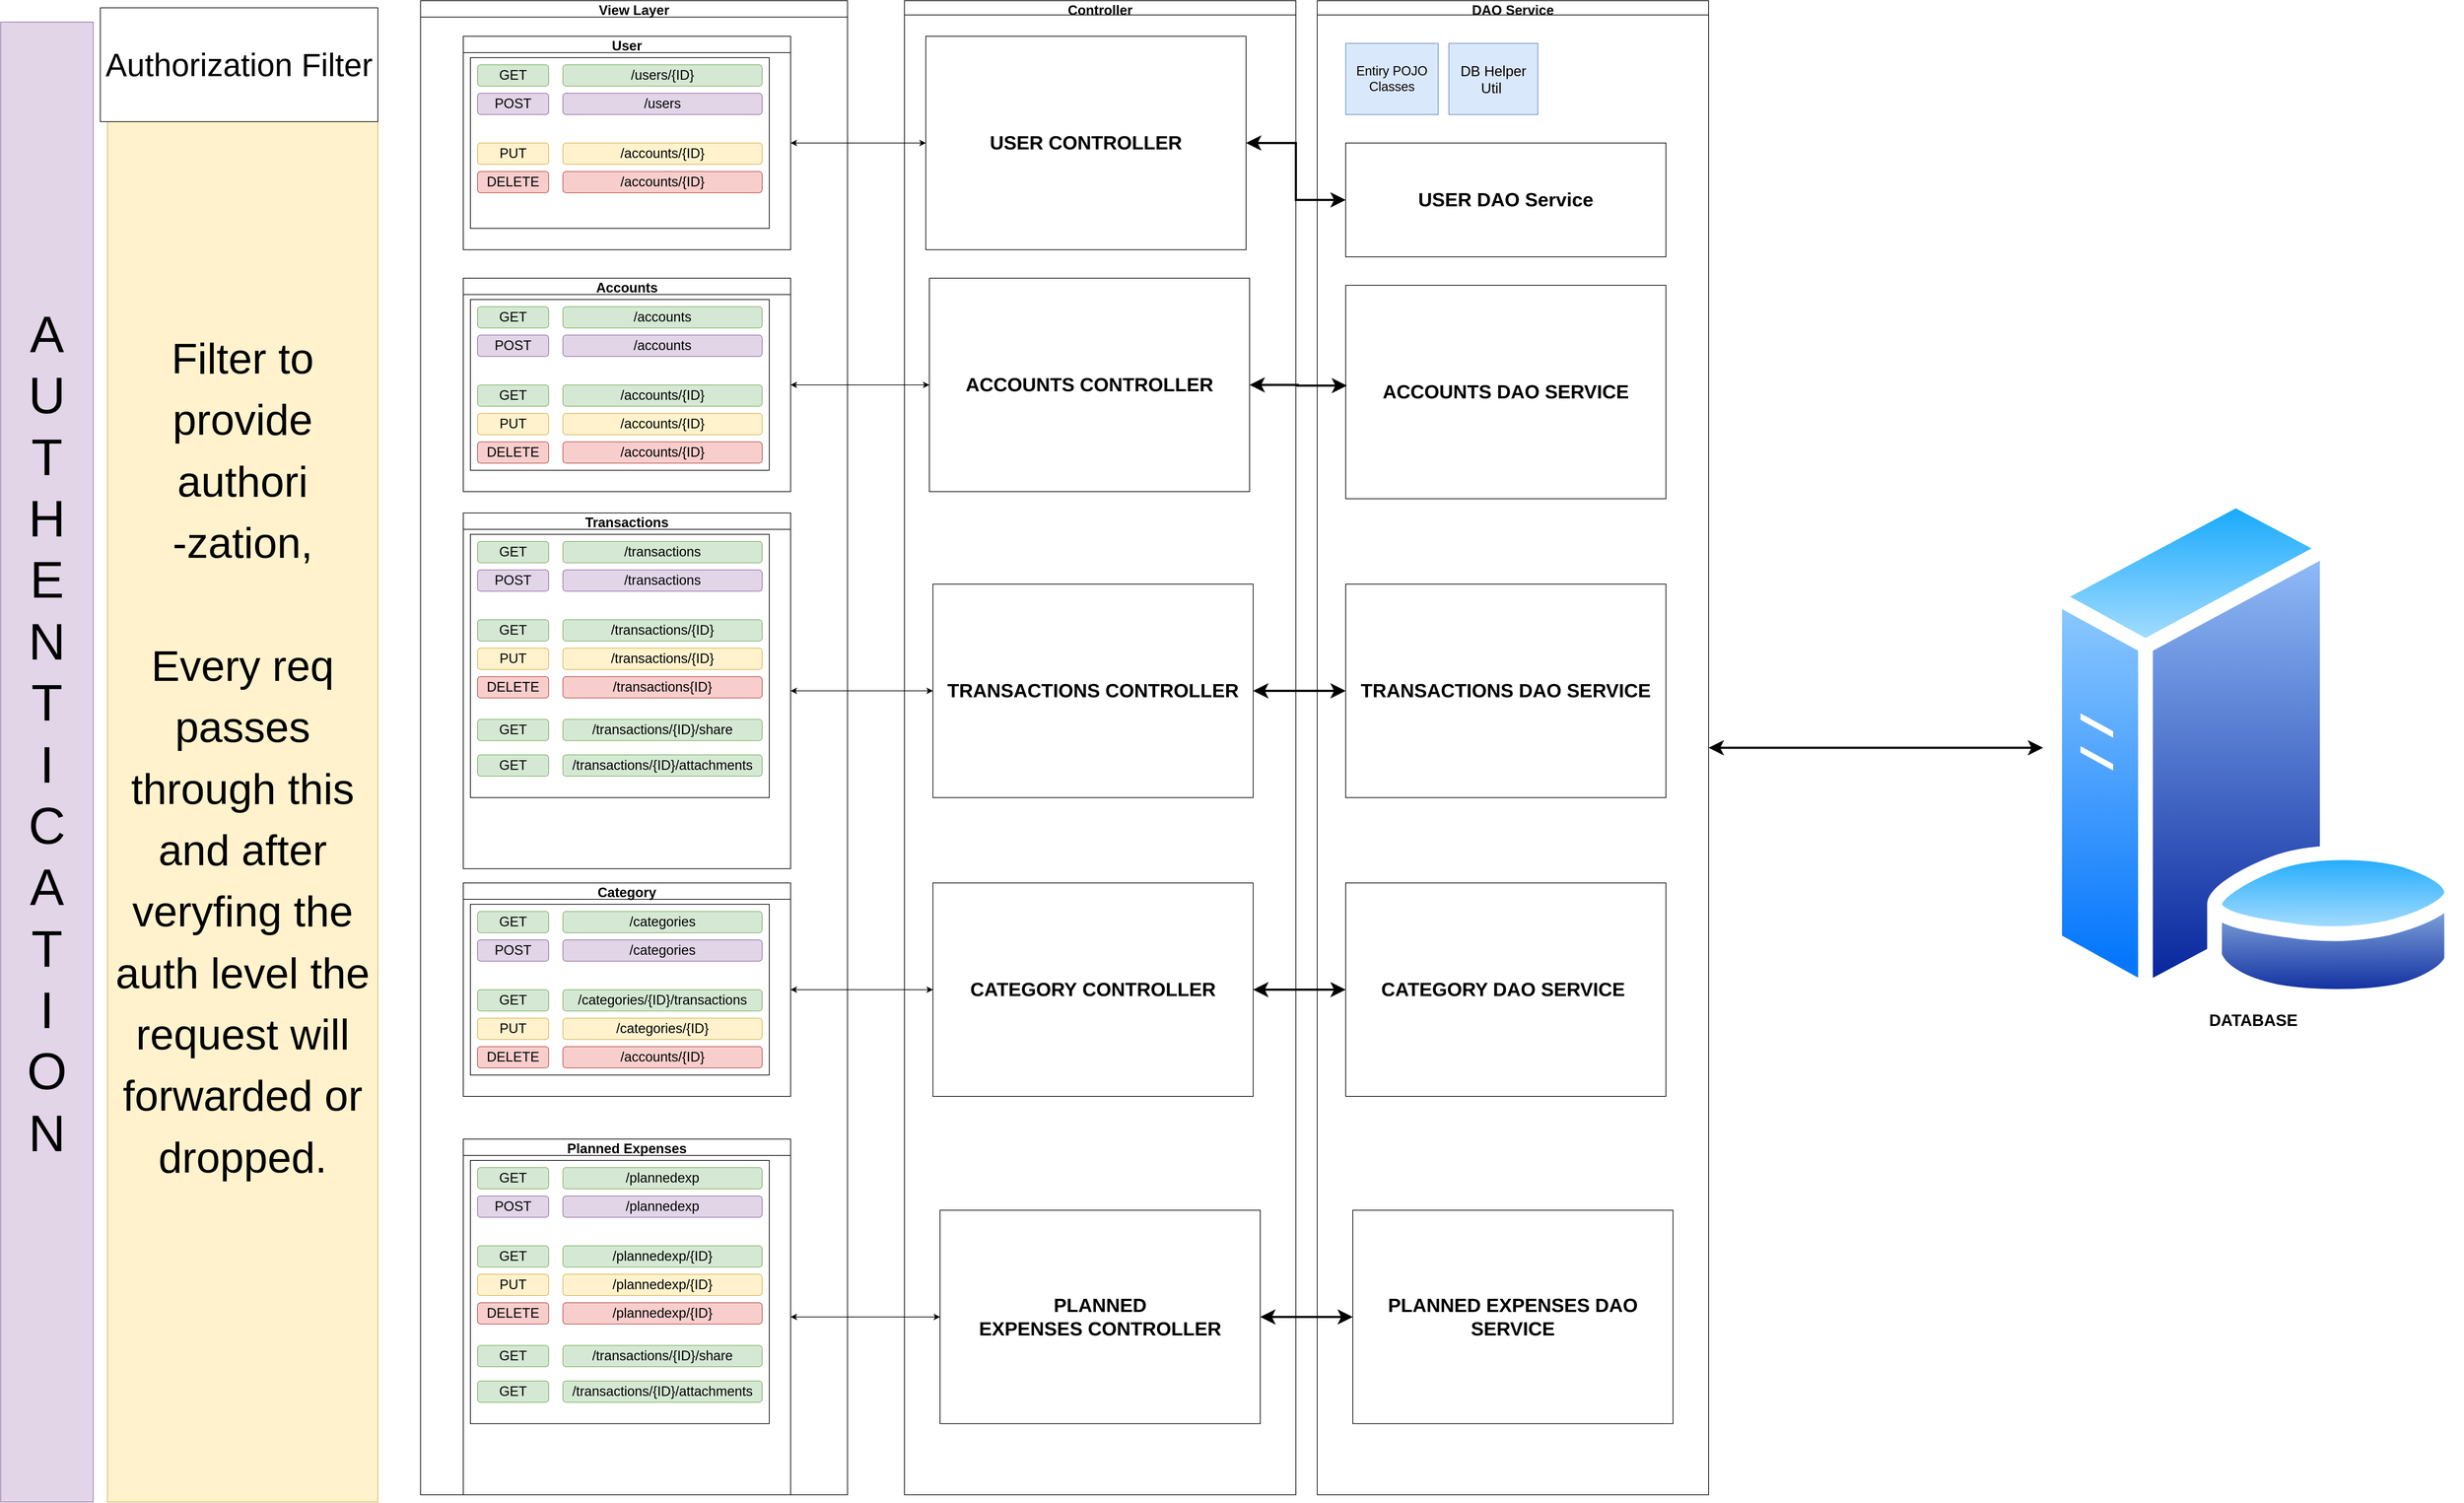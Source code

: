 <mxfile version="20.4.0" type="device" pages="2"><diagram id="lh5IJk9hTWyWbeNtHlB5" name="Page-1"><mxGraphModel dx="4010" dy="2033" grid="1" gridSize="10" guides="1" tooltips="1" connect="1" arrows="1" fold="1" page="1" pageScale="1" pageWidth="850" pageHeight="1100" math="0" shadow="0"><root><mxCell id="0"/><mxCell id="1" parent="0"/><mxCell id="o9FgZUVofepDmUUXW7c_-5" value="View Layer" style="swimlane;fontSize=19;" vertex="1" parent="1"><mxGeometry x="60" y="440" width="600" height="2100" as="geometry"/></mxCell><mxCell id="o9FgZUVofepDmUUXW7c_-28" value="Accounts" style="swimlane;rounded=0;fontSize=19;" vertex="1" parent="o9FgZUVofepDmUUXW7c_-5"><mxGeometry x="60" y="390" width="460" height="300" as="geometry"/></mxCell><mxCell id="o9FgZUVofepDmUUXW7c_-6" value="" style="rounded=0;whiteSpace=wrap;html=1;fontSize=19;" vertex="1" parent="o9FgZUVofepDmUUXW7c_-28"><mxGeometry x="10" y="30" width="420" height="240" as="geometry"/></mxCell><mxCell id="o9FgZUVofepDmUUXW7c_-7" value="GET" style="rounded=1;whiteSpace=wrap;html=1;fontSize=19;fillColor=#d5e8d4;strokeColor=#82b366;" vertex="1" parent="o9FgZUVofepDmUUXW7c_-28"><mxGeometry x="20" y="40" width="100" height="30" as="geometry"/></mxCell><mxCell id="o9FgZUVofepDmUUXW7c_-8" value="/accounts" style="rounded=1;whiteSpace=wrap;html=1;fontSize=19;fillColor=#d5e8d4;strokeColor=#82b366;" vertex="1" parent="o9FgZUVofepDmUUXW7c_-28"><mxGeometry x="140" y="40" width="280" height="30" as="geometry"/></mxCell><mxCell id="o9FgZUVofepDmUUXW7c_-9" value="POST" style="rounded=1;whiteSpace=wrap;html=1;fontSize=19;fillColor=#e1d5e7;strokeColor=#9673a6;" vertex="1" parent="o9FgZUVofepDmUUXW7c_-28"><mxGeometry x="20" y="80" width="100" height="30" as="geometry"/></mxCell><mxCell id="o9FgZUVofepDmUUXW7c_-10" value="/accounts" style="rounded=1;whiteSpace=wrap;html=1;fontSize=19;fillColor=#e1d5e7;strokeColor=#9673a6;" vertex="1" parent="o9FgZUVofepDmUUXW7c_-28"><mxGeometry x="140" y="80" width="280" height="30" as="geometry"/></mxCell><mxCell id="o9FgZUVofepDmUUXW7c_-11" value="GET" style="rounded=1;whiteSpace=wrap;html=1;fontSize=19;fillColor=#d5e8d4;strokeColor=#82b366;" vertex="1" parent="o9FgZUVofepDmUUXW7c_-28"><mxGeometry x="20" y="150" width="100" height="30" as="geometry"/></mxCell><mxCell id="o9FgZUVofepDmUUXW7c_-12" value="/accounts/{ID}" style="rounded=1;whiteSpace=wrap;html=1;fontSize=19;fillColor=#d5e8d4;strokeColor=#82b366;" vertex="1" parent="o9FgZUVofepDmUUXW7c_-28"><mxGeometry x="140" y="150" width="280" height="30" as="geometry"/></mxCell><mxCell id="o9FgZUVofepDmUUXW7c_-13" value="PUT" style="rounded=1;whiteSpace=wrap;html=1;fontSize=19;fillColor=#fff2cc;strokeColor=#d6b656;" vertex="1" parent="o9FgZUVofepDmUUXW7c_-28"><mxGeometry x="20" y="190" width="100" height="30" as="geometry"/></mxCell><mxCell id="o9FgZUVofepDmUUXW7c_-14" value="/accounts/{ID}" style="rounded=1;whiteSpace=wrap;html=1;fontSize=19;fillColor=#fff2cc;strokeColor=#d6b656;" vertex="1" parent="o9FgZUVofepDmUUXW7c_-28"><mxGeometry x="140" y="190" width="280" height="30" as="geometry"/></mxCell><mxCell id="o9FgZUVofepDmUUXW7c_-15" value="DELETE" style="rounded=1;whiteSpace=wrap;html=1;fontSize=19;fillColor=#f8cecc;strokeColor=#b85450;" vertex="1" parent="o9FgZUVofepDmUUXW7c_-28"><mxGeometry x="20" y="230" width="100" height="30" as="geometry"/></mxCell><mxCell id="o9FgZUVofepDmUUXW7c_-16" value="/accounts/{ID}" style="rounded=1;whiteSpace=wrap;html=1;fontSize=19;fillColor=#f8cecc;strokeColor=#b85450;" vertex="1" parent="o9FgZUVofepDmUUXW7c_-28"><mxGeometry x="140" y="230" width="280" height="30" as="geometry"/></mxCell><mxCell id="o9FgZUVofepDmUUXW7c_-31" value="Transactions" style="swimlane;rounded=0;fontSize=19;" vertex="1" parent="o9FgZUVofepDmUUXW7c_-5"><mxGeometry x="60" y="720" width="460" height="500" as="geometry"/></mxCell><mxCell id="o9FgZUVofepDmUUXW7c_-32" value="" style="rounded=0;whiteSpace=wrap;html=1;fontSize=19;" vertex="1" parent="o9FgZUVofepDmUUXW7c_-31"><mxGeometry x="10" y="30" width="420" height="370" as="geometry"/></mxCell><mxCell id="o9FgZUVofepDmUUXW7c_-33" value="GET" style="rounded=1;whiteSpace=wrap;html=1;fontSize=19;fillColor=#d5e8d4;strokeColor=#82b366;" vertex="1" parent="o9FgZUVofepDmUUXW7c_-31"><mxGeometry x="20" y="40" width="100" height="30" as="geometry"/></mxCell><mxCell id="o9FgZUVofepDmUUXW7c_-34" value="/transactions" style="rounded=1;whiteSpace=wrap;html=1;fontSize=19;fillColor=#d5e8d4;strokeColor=#82b366;" vertex="1" parent="o9FgZUVofepDmUUXW7c_-31"><mxGeometry x="140" y="40" width="280" height="30" as="geometry"/></mxCell><mxCell id="o9FgZUVofepDmUUXW7c_-35" value="POST" style="rounded=1;whiteSpace=wrap;html=1;fontSize=19;fillColor=#e1d5e7;strokeColor=#9673a6;" vertex="1" parent="o9FgZUVofepDmUUXW7c_-31"><mxGeometry x="20" y="80" width="100" height="30" as="geometry"/></mxCell><mxCell id="o9FgZUVofepDmUUXW7c_-36" value="/transactions" style="rounded=1;whiteSpace=wrap;html=1;fontSize=19;fillColor=#e1d5e7;strokeColor=#9673a6;" vertex="1" parent="o9FgZUVofepDmUUXW7c_-31"><mxGeometry x="140" y="80" width="280" height="30" as="geometry"/></mxCell><mxCell id="o9FgZUVofepDmUUXW7c_-37" value="GET" style="rounded=1;whiteSpace=wrap;html=1;fontSize=19;fillColor=#d5e8d4;strokeColor=#82b366;" vertex="1" parent="o9FgZUVofepDmUUXW7c_-31"><mxGeometry x="20" y="150" width="100" height="30" as="geometry"/></mxCell><mxCell id="o9FgZUVofepDmUUXW7c_-38" value="/transactions/{ID}" style="rounded=1;whiteSpace=wrap;html=1;fontSize=19;fillColor=#d5e8d4;strokeColor=#82b366;" vertex="1" parent="o9FgZUVofepDmUUXW7c_-31"><mxGeometry x="140" y="150" width="280" height="30" as="geometry"/></mxCell><mxCell id="o9FgZUVofepDmUUXW7c_-39" value="PUT" style="rounded=1;whiteSpace=wrap;html=1;fontSize=19;fillColor=#fff2cc;strokeColor=#d6b656;" vertex="1" parent="o9FgZUVofepDmUUXW7c_-31"><mxGeometry x="20" y="190" width="100" height="30" as="geometry"/></mxCell><mxCell id="o9FgZUVofepDmUUXW7c_-40" value="/transactions/{ID}" style="rounded=1;whiteSpace=wrap;html=1;fontSize=19;fillColor=#fff2cc;strokeColor=#d6b656;" vertex="1" parent="o9FgZUVofepDmUUXW7c_-31"><mxGeometry x="140" y="190" width="280" height="30" as="geometry"/></mxCell><mxCell id="o9FgZUVofepDmUUXW7c_-41" value="DELETE" style="rounded=1;whiteSpace=wrap;html=1;fontSize=19;fillColor=#f8cecc;strokeColor=#b85450;" vertex="1" parent="o9FgZUVofepDmUUXW7c_-31"><mxGeometry x="20" y="230" width="100" height="30" as="geometry"/></mxCell><mxCell id="o9FgZUVofepDmUUXW7c_-42" value="/transactions{ID}" style="rounded=1;whiteSpace=wrap;html=1;fontSize=19;fillColor=#f8cecc;strokeColor=#b85450;" vertex="1" parent="o9FgZUVofepDmUUXW7c_-31"><mxGeometry x="140" y="230" width="280" height="30" as="geometry"/></mxCell><mxCell id="o9FgZUVofepDmUUXW7c_-55" value="GET" style="rounded=1;whiteSpace=wrap;html=1;fontSize=19;fillColor=#d5e8d4;strokeColor=#82b366;" vertex="1" parent="o9FgZUVofepDmUUXW7c_-31"><mxGeometry x="20" y="290" width="100" height="30" as="geometry"/></mxCell><mxCell id="o9FgZUVofepDmUUXW7c_-56" value="/transactions/{ID}/share" style="rounded=1;whiteSpace=wrap;html=1;fontSize=19;fillColor=#d5e8d4;strokeColor=#82b366;" vertex="1" parent="o9FgZUVofepDmUUXW7c_-31"><mxGeometry x="140" y="290" width="280" height="30" as="geometry"/></mxCell><mxCell id="o9FgZUVofepDmUUXW7c_-58" value="GET" style="rounded=1;whiteSpace=wrap;html=1;fontSize=19;fillColor=#d5e8d4;strokeColor=#82b366;" vertex="1" parent="o9FgZUVofepDmUUXW7c_-31"><mxGeometry x="20" y="340" width="100" height="30" as="geometry"/></mxCell><mxCell id="o9FgZUVofepDmUUXW7c_-59" value="/transactions/{ID}/attachments" style="rounded=1;whiteSpace=wrap;html=1;fontSize=19;fillColor=#d5e8d4;strokeColor=#82b366;" vertex="1" parent="o9FgZUVofepDmUUXW7c_-31"><mxGeometry x="140" y="340" width="280" height="30" as="geometry"/></mxCell><mxCell id="o9FgZUVofepDmUUXW7c_-43" value="User" style="swimlane;rounded=0;fontSize=19;startSize=23;" vertex="1" parent="o9FgZUVofepDmUUXW7c_-5"><mxGeometry x="60" y="50" width="460" height="300" as="geometry"/></mxCell><mxCell id="o9FgZUVofepDmUUXW7c_-44" value="" style="rounded=0;whiteSpace=wrap;html=1;fontSize=19;" vertex="1" parent="o9FgZUVofepDmUUXW7c_-43"><mxGeometry x="10" y="30" width="420" height="240" as="geometry"/></mxCell><mxCell id="o9FgZUVofepDmUUXW7c_-45" value="GET" style="rounded=1;whiteSpace=wrap;html=1;fontSize=19;fillColor=#d5e8d4;strokeColor=#82b366;" vertex="1" parent="o9FgZUVofepDmUUXW7c_-43"><mxGeometry x="20" y="40" width="100" height="30" as="geometry"/></mxCell><mxCell id="o9FgZUVofepDmUUXW7c_-46" value="/users/{ID}" style="rounded=1;whiteSpace=wrap;html=1;fontSize=19;fillColor=#d5e8d4;strokeColor=#82b366;" vertex="1" parent="o9FgZUVofepDmUUXW7c_-43"><mxGeometry x="140" y="40" width="280" height="30" as="geometry"/></mxCell><mxCell id="o9FgZUVofepDmUUXW7c_-47" value="POST" style="rounded=1;whiteSpace=wrap;html=1;fontSize=19;fillColor=#e1d5e7;strokeColor=#9673a6;" vertex="1" parent="o9FgZUVofepDmUUXW7c_-43"><mxGeometry x="20" y="80" width="100" height="30" as="geometry"/></mxCell><mxCell id="o9FgZUVofepDmUUXW7c_-48" value="/users" style="rounded=1;whiteSpace=wrap;html=1;fontSize=19;fillColor=#e1d5e7;strokeColor=#9673a6;" vertex="1" parent="o9FgZUVofepDmUUXW7c_-43"><mxGeometry x="140" y="80" width="280" height="30" as="geometry"/></mxCell><mxCell id="o9FgZUVofepDmUUXW7c_-51" value="PUT" style="rounded=1;whiteSpace=wrap;html=1;fontSize=19;fillColor=#fff2cc;strokeColor=#d6b656;" vertex="1" parent="o9FgZUVofepDmUUXW7c_-43"><mxGeometry x="20" y="150" width="100" height="30" as="geometry"/></mxCell><mxCell id="o9FgZUVofepDmUUXW7c_-52" value="/accounts/{ID}" style="rounded=1;whiteSpace=wrap;html=1;fontSize=19;fillColor=#fff2cc;strokeColor=#d6b656;" vertex="1" parent="o9FgZUVofepDmUUXW7c_-43"><mxGeometry x="140" y="150" width="280" height="30" as="geometry"/></mxCell><mxCell id="o9FgZUVofepDmUUXW7c_-53" value="DELETE" style="rounded=1;whiteSpace=wrap;html=1;fontSize=19;fillColor=#f8cecc;strokeColor=#b85450;" vertex="1" parent="o9FgZUVofepDmUUXW7c_-43"><mxGeometry x="20" y="190" width="100" height="30" as="geometry"/></mxCell><mxCell id="o9FgZUVofepDmUUXW7c_-54" value="/accounts/{ID}" style="rounded=1;whiteSpace=wrap;html=1;fontSize=19;fillColor=#f8cecc;strokeColor=#b85450;" vertex="1" parent="o9FgZUVofepDmUUXW7c_-43"><mxGeometry x="140" y="190" width="280" height="30" as="geometry"/></mxCell><mxCell id="o9FgZUVofepDmUUXW7c_-60" value="Category" style="swimlane;rounded=0;fontSize=19;startSize=23;" vertex="1" parent="o9FgZUVofepDmUUXW7c_-5"><mxGeometry x="60" y="1240" width="460" height="300" as="geometry"/></mxCell><mxCell id="o9FgZUVofepDmUUXW7c_-61" value="" style="rounded=0;whiteSpace=wrap;html=1;fontSize=19;" vertex="1" parent="o9FgZUVofepDmUUXW7c_-60"><mxGeometry x="10" y="30" width="420" height="240" as="geometry"/></mxCell><mxCell id="o9FgZUVofepDmUUXW7c_-62" value="GET" style="rounded=1;whiteSpace=wrap;html=1;fontSize=19;fillColor=#d5e8d4;strokeColor=#82b366;" vertex="1" parent="o9FgZUVofepDmUUXW7c_-60"><mxGeometry x="20" y="40" width="100" height="30" as="geometry"/></mxCell><mxCell id="o9FgZUVofepDmUUXW7c_-63" value="/categories" style="rounded=1;whiteSpace=wrap;html=1;fontSize=19;fillColor=#d5e8d4;strokeColor=#82b366;" vertex="1" parent="o9FgZUVofepDmUUXW7c_-60"><mxGeometry x="140" y="40" width="280" height="30" as="geometry"/></mxCell><mxCell id="o9FgZUVofepDmUUXW7c_-64" value="POST" style="rounded=1;whiteSpace=wrap;html=1;fontSize=19;fillColor=#e1d5e7;strokeColor=#9673a6;" vertex="1" parent="o9FgZUVofepDmUUXW7c_-60"><mxGeometry x="20" y="80" width="100" height="30" as="geometry"/></mxCell><mxCell id="o9FgZUVofepDmUUXW7c_-65" value="/categories" style="rounded=1;whiteSpace=wrap;html=1;fontSize=19;fillColor=#e1d5e7;strokeColor=#9673a6;" vertex="1" parent="o9FgZUVofepDmUUXW7c_-60"><mxGeometry x="140" y="80" width="280" height="30" as="geometry"/></mxCell><mxCell id="o9FgZUVofepDmUUXW7c_-66" value="GET" style="rounded=1;whiteSpace=wrap;html=1;fontSize=19;fillColor=#d5e8d4;strokeColor=#82b366;" vertex="1" parent="o9FgZUVofepDmUUXW7c_-60"><mxGeometry x="20" y="150" width="100" height="30" as="geometry"/></mxCell><mxCell id="o9FgZUVofepDmUUXW7c_-67" value="/categories/{ID}/transactions" style="rounded=1;whiteSpace=wrap;html=1;fontSize=19;fillColor=#d5e8d4;strokeColor=#82b366;" vertex="1" parent="o9FgZUVofepDmUUXW7c_-60"><mxGeometry x="140" y="150" width="280" height="30" as="geometry"/></mxCell><mxCell id="o9FgZUVofepDmUUXW7c_-68" value="PUT" style="rounded=1;whiteSpace=wrap;html=1;fontSize=19;fillColor=#fff2cc;strokeColor=#d6b656;" vertex="1" parent="o9FgZUVofepDmUUXW7c_-60"><mxGeometry x="20" y="190" width="100" height="30" as="geometry"/></mxCell><mxCell id="o9FgZUVofepDmUUXW7c_-69" value="/categories/{ID}" style="rounded=1;whiteSpace=wrap;html=1;fontSize=19;fillColor=#fff2cc;strokeColor=#d6b656;" vertex="1" parent="o9FgZUVofepDmUUXW7c_-60"><mxGeometry x="140" y="190" width="280" height="30" as="geometry"/></mxCell><mxCell id="o9FgZUVofepDmUUXW7c_-70" value="DELETE" style="rounded=1;whiteSpace=wrap;html=1;fontSize=19;fillColor=#f8cecc;strokeColor=#b85450;" vertex="1" parent="o9FgZUVofepDmUUXW7c_-60"><mxGeometry x="20" y="230" width="100" height="30" as="geometry"/></mxCell><mxCell id="o9FgZUVofepDmUUXW7c_-71" value="/accounts/{ID}" style="rounded=1;whiteSpace=wrap;html=1;fontSize=19;fillColor=#f8cecc;strokeColor=#b85450;" vertex="1" parent="o9FgZUVofepDmUUXW7c_-60"><mxGeometry x="140" y="230" width="280" height="30" as="geometry"/></mxCell><mxCell id="o9FgZUVofepDmUUXW7c_-72" value="Planned Expenses" style="swimlane;rounded=0;fontSize=19;" vertex="1" parent="o9FgZUVofepDmUUXW7c_-5"><mxGeometry x="60" y="1600" width="460" height="500" as="geometry"/></mxCell><mxCell id="o9FgZUVofepDmUUXW7c_-73" value="" style="rounded=0;whiteSpace=wrap;html=1;fontSize=19;" vertex="1" parent="o9FgZUVofepDmUUXW7c_-72"><mxGeometry x="10" y="30" width="420" height="370" as="geometry"/></mxCell><mxCell id="o9FgZUVofepDmUUXW7c_-74" value="GET" style="rounded=1;whiteSpace=wrap;html=1;fontSize=19;fillColor=#d5e8d4;strokeColor=#82b366;" vertex="1" parent="o9FgZUVofepDmUUXW7c_-72"><mxGeometry x="20" y="40" width="100" height="30" as="geometry"/></mxCell><mxCell id="o9FgZUVofepDmUUXW7c_-75" value="/plannedexp" style="rounded=1;whiteSpace=wrap;html=1;fontSize=19;fillColor=#d5e8d4;strokeColor=#82b366;" vertex="1" parent="o9FgZUVofepDmUUXW7c_-72"><mxGeometry x="140" y="40" width="280" height="30" as="geometry"/></mxCell><mxCell id="o9FgZUVofepDmUUXW7c_-76" value="POST" style="rounded=1;whiteSpace=wrap;html=1;fontSize=19;fillColor=#e1d5e7;strokeColor=#9673a6;" vertex="1" parent="o9FgZUVofepDmUUXW7c_-72"><mxGeometry x="20" y="80" width="100" height="30" as="geometry"/></mxCell><mxCell id="o9FgZUVofepDmUUXW7c_-77" value="/plannedexp" style="rounded=1;whiteSpace=wrap;html=1;fontSize=19;fillColor=#e1d5e7;strokeColor=#9673a6;" vertex="1" parent="o9FgZUVofepDmUUXW7c_-72"><mxGeometry x="140" y="80" width="280" height="30" as="geometry"/></mxCell><mxCell id="o9FgZUVofepDmUUXW7c_-78" value="GET" style="rounded=1;whiteSpace=wrap;html=1;fontSize=19;fillColor=#d5e8d4;strokeColor=#82b366;" vertex="1" parent="o9FgZUVofepDmUUXW7c_-72"><mxGeometry x="20" y="150" width="100" height="30" as="geometry"/></mxCell><mxCell id="o9FgZUVofepDmUUXW7c_-79" value="/plannedexp/{ID}" style="rounded=1;whiteSpace=wrap;html=1;fontSize=19;fillColor=#d5e8d4;strokeColor=#82b366;" vertex="1" parent="o9FgZUVofepDmUUXW7c_-72"><mxGeometry x="140" y="150" width="280" height="30" as="geometry"/></mxCell><mxCell id="o9FgZUVofepDmUUXW7c_-80" value="PUT" style="rounded=1;whiteSpace=wrap;html=1;fontSize=19;fillColor=#fff2cc;strokeColor=#d6b656;" vertex="1" parent="o9FgZUVofepDmUUXW7c_-72"><mxGeometry x="20" y="190" width="100" height="30" as="geometry"/></mxCell><mxCell id="o9FgZUVofepDmUUXW7c_-81" value="/plannedexp/{ID}" style="rounded=1;whiteSpace=wrap;html=1;fontSize=19;fillColor=#fff2cc;strokeColor=#d6b656;" vertex="1" parent="o9FgZUVofepDmUUXW7c_-72"><mxGeometry x="140" y="190" width="280" height="30" as="geometry"/></mxCell><mxCell id="o9FgZUVofepDmUUXW7c_-82" value="DELETE" style="rounded=1;whiteSpace=wrap;html=1;fontSize=19;fillColor=#f8cecc;strokeColor=#b85450;" vertex="1" parent="o9FgZUVofepDmUUXW7c_-72"><mxGeometry x="20" y="230" width="100" height="30" as="geometry"/></mxCell><mxCell id="o9FgZUVofepDmUUXW7c_-83" value="/plannedexp/{ID}" style="rounded=1;whiteSpace=wrap;html=1;fontSize=19;fillColor=#f8cecc;strokeColor=#b85450;" vertex="1" parent="o9FgZUVofepDmUUXW7c_-72"><mxGeometry x="140" y="230" width="280" height="30" as="geometry"/></mxCell><mxCell id="o9FgZUVofepDmUUXW7c_-84" value="GET" style="rounded=1;whiteSpace=wrap;html=1;fontSize=19;fillColor=#d5e8d4;strokeColor=#82b366;" vertex="1" parent="o9FgZUVofepDmUUXW7c_-72"><mxGeometry x="20" y="290" width="100" height="30" as="geometry"/></mxCell><mxCell id="o9FgZUVofepDmUUXW7c_-85" value="/transactions/{ID}/share" style="rounded=1;whiteSpace=wrap;html=1;fontSize=19;fillColor=#d5e8d4;strokeColor=#82b366;" vertex="1" parent="o9FgZUVofepDmUUXW7c_-72"><mxGeometry x="140" y="290" width="280" height="30" as="geometry"/></mxCell><mxCell id="o9FgZUVofepDmUUXW7c_-86" value="GET" style="rounded=1;whiteSpace=wrap;html=1;fontSize=19;fillColor=#d5e8d4;strokeColor=#82b366;" vertex="1" parent="o9FgZUVofepDmUUXW7c_-72"><mxGeometry x="20" y="340" width="100" height="30" as="geometry"/></mxCell><mxCell id="o9FgZUVofepDmUUXW7c_-87" value="/transactions/{ID}/attachments" style="rounded=1;whiteSpace=wrap;html=1;fontSize=19;fillColor=#d5e8d4;strokeColor=#82b366;" vertex="1" parent="o9FgZUVofepDmUUXW7c_-72"><mxGeometry x="140" y="340" width="280" height="30" as="geometry"/></mxCell><mxCell id="o9FgZUVofepDmUUXW7c_-155" value="Controller" style="swimlane;rounded=0;fontSize=19;" vertex="1" parent="1"><mxGeometry x="740" y="440" width="550" height="2100" as="geometry"/></mxCell><mxCell id="o9FgZUVofepDmUUXW7c_-189" value="" style="rounded=0;whiteSpace=wrap;html=1;fontSize=23;" vertex="1" parent="o9FgZUVofepDmUUXW7c_-155"><mxGeometry y="20" width="550" height="2080" as="geometry"/></mxCell><mxCell id="o9FgZUVofepDmUUXW7c_-156" value="&lt;b&gt;&lt;font style=&quot;font-size: 27px;&quot;&gt;USER CONTROLLER&lt;/font&gt;&lt;/b&gt;" style="rounded=0;whiteSpace=wrap;html=1;fontSize=19;" vertex="1" parent="o9FgZUVofepDmUUXW7c_-155"><mxGeometry x="30" y="50" width="450" height="300" as="geometry"/></mxCell><mxCell id="o9FgZUVofepDmUUXW7c_-158" value="&lt;font style=&quot;font-size: 27px;&quot;&gt;&lt;span style=&quot;font-weight: 700;&quot;&gt;ACCOUNTS&lt;/span&gt;&lt;b&gt;&lt;font style=&quot;font-size: 27px;&quot;&gt;&amp;nbsp;CONTROLLER&lt;/font&gt;&lt;/b&gt;&lt;/font&gt;" style="rounded=0;whiteSpace=wrap;html=1;fontSize=19;" vertex="1" parent="o9FgZUVofepDmUUXW7c_-155"><mxGeometry x="35" y="390" width="450" height="300" as="geometry"/></mxCell><mxCell id="o9FgZUVofepDmUUXW7c_-159" value="&lt;font style=&quot;font-size: 27px;&quot;&gt;&lt;span style=&quot;font-weight: 700;&quot;&gt;TRANSACTIONS&lt;/span&gt;&lt;b&gt;&lt;font style=&quot;font-size: 27px;&quot;&gt;&amp;nbsp;CONTROLLER&lt;/font&gt;&lt;/b&gt;&lt;/font&gt;" style="rounded=0;whiteSpace=wrap;html=1;fontSize=19;" vertex="1" parent="o9FgZUVofepDmUUXW7c_-155"><mxGeometry x="40" y="820" width="450" height="300" as="geometry"/></mxCell><mxCell id="o9FgZUVofepDmUUXW7c_-160" value="&lt;font style=&quot;font-size: 27px;&quot;&gt;&lt;b&gt;CATEGORY&lt;/b&gt;&lt;b&gt;&lt;font style=&quot;font-size: 27px;&quot;&gt;&amp;nbsp;CONTROLLER&lt;/font&gt;&lt;/b&gt;&lt;/font&gt;" style="rounded=0;whiteSpace=wrap;html=1;fontSize=19;" vertex="1" parent="o9FgZUVofepDmUUXW7c_-155"><mxGeometry x="40" y="1240" width="450" height="300" as="geometry"/></mxCell><mxCell id="o9FgZUVofepDmUUXW7c_-161" value="&lt;font style=&quot;font-size: 27px;&quot;&gt;&lt;b&gt;PLANNED EXPENSES&amp;nbsp;&lt;/b&gt;&lt;b&gt;&lt;font style=&quot;font-size: 27px;&quot;&gt;CONTROLLER&lt;/font&gt;&lt;/b&gt;&lt;/font&gt;" style="rounded=0;whiteSpace=wrap;html=1;fontSize=19;" vertex="1" parent="o9FgZUVofepDmUUXW7c_-155"><mxGeometry x="50" y="1700" width="450" height="300" as="geometry"/></mxCell><mxCell id="o9FgZUVofepDmUUXW7c_-157" style="edgeStyle=orthogonalEdgeStyle;rounded=0;orthogonalLoop=1;jettySize=auto;html=1;fontSize=27;startArrow=classic;startFill=1;" edge="1" parent="1" source="o9FgZUVofepDmUUXW7c_-43" target="o9FgZUVofepDmUUXW7c_-156"><mxGeometry relative="1" as="geometry"/></mxCell><mxCell id="o9FgZUVofepDmUUXW7c_-162" style="edgeStyle=orthogonalEdgeStyle;rounded=0;orthogonalLoop=1;jettySize=auto;html=1;fontSize=27;startArrow=classic;startFill=1;" edge="1" parent="1" source="o9FgZUVofepDmUUXW7c_-28" target="o9FgZUVofepDmUUXW7c_-158"><mxGeometry relative="1" as="geometry"/></mxCell><mxCell id="o9FgZUVofepDmUUXW7c_-163" style="edgeStyle=orthogonalEdgeStyle;rounded=0;orthogonalLoop=1;jettySize=auto;html=1;fontSize=27;startArrow=classic;startFill=1;" edge="1" parent="1" source="o9FgZUVofepDmUUXW7c_-31" target="o9FgZUVofepDmUUXW7c_-159"><mxGeometry relative="1" as="geometry"/></mxCell><mxCell id="o9FgZUVofepDmUUXW7c_-164" style="edgeStyle=orthogonalEdgeStyle;rounded=0;orthogonalLoop=1;jettySize=auto;html=1;fontSize=27;startArrow=classic;startFill=1;" edge="1" parent="1" source="o9FgZUVofepDmUUXW7c_-60" target="o9FgZUVofepDmUUXW7c_-160"><mxGeometry relative="1" as="geometry"/></mxCell><mxCell id="o9FgZUVofepDmUUXW7c_-165" style="edgeStyle=orthogonalEdgeStyle;rounded=0;orthogonalLoop=1;jettySize=auto;html=1;fontSize=27;startArrow=classic;startFill=1;" edge="1" parent="1" source="o9FgZUVofepDmUUXW7c_-72" target="o9FgZUVofepDmUUXW7c_-161"><mxGeometry relative="1" as="geometry"/></mxCell><mxCell id="o9FgZUVofepDmUUXW7c_-188" style="edgeStyle=orthogonalEdgeStyle;rounded=0;orthogonalLoop=1;jettySize=auto;html=1;strokeWidth=3;fontSize=23;startArrow=classic;startFill=1;startSize=12;endSize=12;" edge="1" parent="1" source="o9FgZUVofepDmUUXW7c_-173" target="o9FgZUVofepDmUUXW7c_-187"><mxGeometry relative="1" as="geometry"/></mxCell><mxCell id="o9FgZUVofepDmUUXW7c_-173" value="DAO Service" style="swimlane;rounded=0;fontSize=19;" vertex="1" parent="1"><mxGeometry x="1320" y="440" width="550" height="2100" as="geometry"/></mxCell><mxCell id="o9FgZUVofepDmUUXW7c_-190" value="" style="rounded=0;whiteSpace=wrap;html=1;fontSize=23;" vertex="1" parent="o9FgZUVofepDmUUXW7c_-173"><mxGeometry y="20" width="550" height="2080" as="geometry"/></mxCell><mxCell id="o9FgZUVofepDmUUXW7c_-174" value="&lt;b&gt;&lt;font style=&quot;font-size: 27px;&quot;&gt;USER DAO Service&lt;/font&gt;&lt;/b&gt;" style="rounded=0;whiteSpace=wrap;html=1;fontSize=19;" vertex="1" parent="o9FgZUVofepDmUUXW7c_-173"><mxGeometry x="40" y="200" width="450" height="160" as="geometry"/></mxCell><mxCell id="o9FgZUVofepDmUUXW7c_-175" value="&lt;span style=&quot;font-size: 27px;&quot;&gt;&lt;b&gt;ACCOUNTS DAO SERVICE&lt;/b&gt;&lt;/span&gt;" style="rounded=0;whiteSpace=wrap;html=1;fontSize=19;" vertex="1" parent="o9FgZUVofepDmUUXW7c_-173"><mxGeometry x="40" y="400" width="450" height="300" as="geometry"/></mxCell><mxCell id="o9FgZUVofepDmUUXW7c_-176" value="&lt;span style=&quot;font-size: 27px;&quot;&gt;&lt;b&gt;TRANSACTIONS DAO SERVICE&lt;/b&gt;&lt;/span&gt;" style="rounded=0;whiteSpace=wrap;html=1;fontSize=19;" vertex="1" parent="o9FgZUVofepDmUUXW7c_-173"><mxGeometry x="40" y="820" width="450" height="300" as="geometry"/></mxCell><mxCell id="o9FgZUVofepDmUUXW7c_-177" value="&lt;font style=&quot;font-size: 27px;&quot;&gt;&lt;b&gt;&lt;font style=&quot;font-size: 27px;&quot;&gt;CATEGORY DAO SERVICE&amp;nbsp;&lt;/font&gt;&lt;/b&gt;&lt;/font&gt;" style="rounded=0;whiteSpace=wrap;html=1;fontSize=19;" vertex="1" parent="o9FgZUVofepDmUUXW7c_-173"><mxGeometry x="40" y="1240" width="450" height="300" as="geometry"/></mxCell><mxCell id="o9FgZUVofepDmUUXW7c_-178" value="&lt;span style=&quot;font-size: 27px;&quot;&gt;&lt;b&gt;PLANNED EXPENSES DAO SERVICE&lt;/b&gt;&lt;/span&gt;" style="rounded=0;whiteSpace=wrap;html=1;fontSize=19;" vertex="1" parent="o9FgZUVofepDmUUXW7c_-173"><mxGeometry x="50" y="1700" width="450" height="300" as="geometry"/></mxCell><mxCell id="o9FgZUVofepDmUUXW7c_-184" value="&lt;font style=&quot;font-size: 18px;&quot;&gt;Entiry POJO Classes&lt;/font&gt;" style="rounded=0;whiteSpace=wrap;html=1;fillColor=#dae8fc;strokeColor=#6c8ebf;" vertex="1" parent="o9FgZUVofepDmUUXW7c_-173"><mxGeometry x="40" y="60" width="130" height="100" as="geometry"/></mxCell><mxCell id="o9FgZUVofepDmUUXW7c_-185" value="&lt;font style=&quot;font-size: 20px;&quot;&gt;DB Helper Util&amp;nbsp;&lt;/font&gt;" style="rounded=0;whiteSpace=wrap;html=1;fillColor=#dae8fc;strokeColor=#6c8ebf;" vertex="1" parent="o9FgZUVofepDmUUXW7c_-173"><mxGeometry x="185" y="60" width="125" height="100" as="geometry"/></mxCell><mxCell id="o9FgZUVofepDmUUXW7c_-179" style="edgeStyle=orthogonalEdgeStyle;rounded=0;orthogonalLoop=1;jettySize=auto;html=1;fontSize=27;startArrow=classic;startFill=1;endSize=12;startSize=12;strokeWidth=3;" edge="1" parent="1" source="o9FgZUVofepDmUUXW7c_-159" target="o9FgZUVofepDmUUXW7c_-176"><mxGeometry relative="1" as="geometry"/></mxCell><mxCell id="o9FgZUVofepDmUUXW7c_-180" style="edgeStyle=orthogonalEdgeStyle;rounded=0;orthogonalLoop=1;jettySize=auto;html=1;fontSize=27;startArrow=classic;startFill=1;endSize=12;startSize=12;strokeWidth=3;exitX=1;exitY=0.5;exitDx=0;exitDy=0;entryX=0;entryY=0.5;entryDx=0;entryDy=0;" edge="1" parent="1" source="o9FgZUVofepDmUUXW7c_-160" target="o9FgZUVofepDmUUXW7c_-177"><mxGeometry relative="1" as="geometry"><mxPoint x="1240" y="1800" as="sourcePoint"/><mxPoint x="1370" y="1800" as="targetPoint"/></mxGeometry></mxCell><mxCell id="o9FgZUVofepDmUUXW7c_-181" style="edgeStyle=orthogonalEdgeStyle;rounded=0;orthogonalLoop=1;jettySize=auto;html=1;fontSize=27;startArrow=classic;startFill=1;endSize=12;startSize=12;strokeWidth=3;exitX=1;exitY=0.5;exitDx=0;exitDy=0;entryX=0;entryY=0.5;entryDx=0;entryDy=0;" edge="1" parent="1" source="o9FgZUVofepDmUUXW7c_-161" target="o9FgZUVofepDmUUXW7c_-178"><mxGeometry relative="1" as="geometry"><mxPoint x="1240" y="2240" as="sourcePoint"/><mxPoint x="1370" y="2240" as="targetPoint"/></mxGeometry></mxCell><mxCell id="o9FgZUVofepDmUUXW7c_-182" style="edgeStyle=orthogonalEdgeStyle;rounded=0;orthogonalLoop=1;jettySize=auto;html=1;fontSize=27;startArrow=classic;startFill=1;endSize=12;startSize=12;strokeWidth=3;exitX=1;exitY=0.5;exitDx=0;exitDy=0;entryX=0.004;entryY=0.47;entryDx=0;entryDy=0;entryPerimeter=0;" edge="1" parent="1" source="o9FgZUVofepDmUUXW7c_-158" target="o9FgZUVofepDmUUXW7c_-175"><mxGeometry relative="1" as="geometry"><mxPoint x="1230" y="1160" as="sourcePoint"/><mxPoint x="1360" y="1160" as="targetPoint"/></mxGeometry></mxCell><mxCell id="o9FgZUVofepDmUUXW7c_-183" style="edgeStyle=orthogonalEdgeStyle;rounded=0;orthogonalLoop=1;jettySize=auto;html=1;fontSize=27;startArrow=classic;startFill=1;endSize=12;startSize=12;strokeWidth=3;exitX=1;exitY=0.5;exitDx=0;exitDy=0;entryX=0;entryY=0.5;entryDx=0;entryDy=0;" edge="1" parent="1" source="o9FgZUVofepDmUUXW7c_-156" target="o9FgZUVofepDmUUXW7c_-174"><mxGeometry relative="1" as="geometry"><mxPoint x="1230" y="639.5" as="sourcePoint"/><mxPoint x="1360" y="639.5" as="targetPoint"/></mxGeometry></mxCell><mxCell id="o9FgZUVofepDmUUXW7c_-187" value="&lt;font style=&quot;font-size: 23px;&quot;&gt;&lt;b&gt;DATABASE&lt;/b&gt;&lt;/font&gt;" style="aspect=fixed;perimeter=ellipsePerimeter;html=1;align=center;shadow=0;dashed=0;spacingTop=3;image;image=img/lib/active_directory/database_server.svg;rounded=0;fontSize=20;" vertex="1" parent="1"><mxGeometry x="2340" y="1130" width="590.4" height="720" as="geometry"/></mxCell><mxCell id="ILyVkxtVHPXWBQ6eX6h6-3" value="" style="group;fillColor=#e1d5e7;strokeColor=#9673a6;container=0;" vertex="1" connectable="0" parent="1"><mxGeometry x="-530" y="470" width="130" height="2080" as="geometry"/></mxCell><mxCell id="ILyVkxtVHPXWBQ6eX6h6-2" value="&lt;span style=&quot;text-align: justify;&quot;&gt;A U T H E N T I C A T I O N&lt;/span&gt;" style="text;html=1;strokeColor=none;fillColor=#e1d5e7;align=center;verticalAlign=middle;whiteSpace=wrap;rounded=0;fontSize=72;flipV=0;" vertex="1" parent="1"><mxGeometry x="-480" y="920" width="30" height="1100" as="geometry"/></mxCell><mxCell id="ILyVkxtVHPXWBQ6eX6h6-4" value="&lt;font style=&quot;font-size: 60px;&quot;&gt;Filter to provide authori&lt;br&gt;-zation,&lt;br&gt;&lt;br&gt;Every req passes through this and after veryfing the auth level the request will forwarded or dropped.&lt;br&gt;&lt;/font&gt;" style="rounded=0;whiteSpace=wrap;html=1;fontSize=72;fillColor=#fff2cc;strokeColor=#d6b656;" vertex="1" parent="1"><mxGeometry x="-380" y="450" width="380" height="2100" as="geometry"/></mxCell><mxCell id="ILyVkxtVHPXWBQ6eX6h6-6" value="&lt;font style=&quot;font-size: 45px;&quot;&gt;Authorization Filter&lt;/font&gt;" style="rounded=0;whiteSpace=wrap;html=1;fontSize=1;" vertex="1" parent="1"><mxGeometry x="-390" y="450" width="390" height="160" as="geometry"/></mxCell></root></mxGraphModel></diagram><diagram id="E0EGmDQzZN1mn_F9blIL" name="Application Model"><mxGraphModel dx="2272" dy="915" grid="1" gridSize="10" guides="1" tooltips="1" connect="1" arrows="1" fold="1" page="1" pageScale="1" pageWidth="850" pageHeight="1100" math="0" shadow="0"><root><mxCell id="0"/><mxCell id="1" parent="0"/><mxCell id="oqyp5suwVc_XID_Gze9G-7" style="edgeStyle=orthogonalEdgeStyle;rounded=0;orthogonalLoop=1;jettySize=auto;html=1;strokeWidth=2;fontSize=14;startArrow=none;startFill=0;startSize=2;endSize=2;jumpSize=3;" edge="1" parent="1" source="oqyp5suwVc_XID_Gze9G-5" target="oqyp5suwVc_XID_Gze9G-6"><mxGeometry relative="1" as="geometry"/></mxCell><mxCell id="oqyp5suwVc_XID_Gze9G-8" value="User need to have one account to access" style="edgeLabel;html=1;align=center;verticalAlign=middle;resizable=0;points=[];fontSize=14;" vertex="1" connectable="0" parent="oqyp5suwVc_XID_Gze9G-7"><mxGeometry x="-0.292" relative="1" as="geometry"><mxPoint as="offset"/></mxGeometry></mxCell><mxCell id="oqyp5suwVc_XID_Gze9G-5" value="USER LOGIN" style="rounded=0;whiteSpace=wrap;html=1;fontSize=14;fillColor=#d5e8d4;strokeColor=#82b366;" vertex="1" parent="1"><mxGeometry x="380" y="200" width="120" height="60" as="geometry"/></mxCell><mxCell id="oqyp5suwVc_XID_Gze9G-11" style="edgeStyle=orthogonalEdgeStyle;rounded=1;jumpSize=3;orthogonalLoop=1;jettySize=auto;html=1;strokeWidth=2;fontSize=14;startArrow=none;startFill=0;startSize=11;endSize=2;" edge="1" parent="1" source="oqyp5suwVc_XID_Gze9G-6" target="oqyp5suwVc_XID_Gze9G-9"><mxGeometry relative="1" as="geometry"/></mxCell><mxCell id="oqyp5suwVc_XID_Gze9G-22" style="edgeStyle=orthogonalEdgeStyle;rounded=1;jumpSize=3;orthogonalLoop=1;jettySize=auto;html=1;strokeWidth=2;fontSize=14;startArrow=none;startFill=0;startSize=11;endSize=2;" edge="1" parent="1" source="oqyp5suwVc_XID_Gze9G-6" target="oqyp5suwVc_XID_Gze9G-21"><mxGeometry relative="1" as="geometry"/></mxCell><mxCell id="oqyp5suwVc_XID_Gze9G-6" value="EXPENSE TRACKER APPLICATION" style="rounded=0;whiteSpace=wrap;html=1;fontSize=14;fillColor=#dae8fc;strokeColor=#6c8ebf;" vertex="1" parent="1"><mxGeometry x="55" y="390" width="770" height="60" as="geometry"/></mxCell><mxCell id="oqyp5suwVc_XID_Gze9G-14" style="edgeStyle=orthogonalEdgeStyle;rounded=1;jumpSize=3;orthogonalLoop=1;jettySize=auto;html=1;strokeWidth=2;fontSize=14;startArrow=none;startFill=0;startSize=11;endSize=2;" edge="1" parent="1" source="oqyp5suwVc_XID_Gze9G-9" target="oqyp5suwVc_XID_Gze9G-13"><mxGeometry relative="1" as="geometry"/></mxCell><mxCell id="oqyp5suwVc_XID_Gze9G-25" value="Every transaction have it detection account." style="edgeLabel;html=1;align=center;verticalAlign=middle;resizable=0;points=[];fontSize=14;" vertex="1" connectable="0" parent="oqyp5suwVc_XID_Gze9G-14"><mxGeometry x="-0.143" relative="1" as="geometry"><mxPoint as="offset"/></mxGeometry></mxCell><mxCell id="oqyp5suwVc_XID_Gze9G-9" value="&lt;p style=&quot;line-height: 1.5;&quot;&gt;&lt;b&gt;Bank Accounts&lt;/b&gt;&lt;br&gt;&lt;br&gt;1. One account is mandatory,&lt;i&gt; (So a cash account with 0 balance will be automatically gets added).&lt;/i&gt;&lt;br&gt;2. User can have multiple cash accounts.&lt;/p&gt;" style="rounded=0;whiteSpace=wrap;html=1;fontSize=14;" vertex="1" parent="1"><mxGeometry x="55" y="580" width="235" height="160" as="geometry"/></mxCell><mxCell id="oqyp5suwVc_XID_Gze9G-16" value="" style="edgeStyle=orthogonalEdgeStyle;rounded=1;jumpSize=3;orthogonalLoop=1;jettySize=auto;html=1;strokeWidth=2;fontSize=14;startArrow=none;startFill=0;startSize=11;endSize=2;" edge="1" parent="1" source="oqyp5suwVc_XID_Gze9G-13" target="oqyp5suwVc_XID_Gze9G-15"><mxGeometry relative="1" as="geometry"/></mxCell><mxCell id="oqyp5suwVc_XID_Gze9G-18" style="edgeStyle=orthogonalEdgeStyle;rounded=1;jumpSize=3;orthogonalLoop=1;jettySize=auto;html=1;entryX=0;entryY=0.5;entryDx=0;entryDy=0;strokeWidth=2;fontSize=14;startArrow=none;startFill=0;startSize=11;endSize=2;" edge="1" parent="1" source="oqyp5suwVc_XID_Gze9G-13" target="oqyp5suwVc_XID_Gze9G-17"><mxGeometry relative="1" as="geometry"/></mxCell><mxCell id="oqyp5suwVc_XID_Gze9G-20" value="" style="edgeStyle=orthogonalEdgeStyle;rounded=1;jumpSize=3;orthogonalLoop=1;jettySize=auto;html=1;strokeWidth=2;fontSize=14;startArrow=none;startFill=0;startSize=11;endSize=2;" edge="1" parent="1" source="oqyp5suwVc_XID_Gze9G-13" target="oqyp5suwVc_XID_Gze9G-19"><mxGeometry relative="1" as="geometry"/></mxCell><mxCell id="oqyp5suwVc_XID_Gze9G-24" value="" style="edgeStyle=orthogonalEdgeStyle;rounded=1;jumpSize=3;orthogonalLoop=1;jettySize=auto;html=1;strokeWidth=2;fontSize=14;startArrow=none;startFill=0;startSize=11;endSize=2;" edge="1" parent="1" source="oqyp5suwVc_XID_Gze9G-13" target="oqyp5suwVc_XID_Gze9G-23"><mxGeometry relative="1" as="geometry"/></mxCell><mxCell id="oqyp5suwVc_XID_Gze9G-26" value="Multiple account expense support" style="edgeLabel;html=1;align=center;verticalAlign=middle;resizable=0;points=[];fontSize=14;" vertex="1" connectable="0" parent="oqyp5suwVc_XID_Gze9G-24"><mxGeometry x="0.178" y="1" relative="1" as="geometry"><mxPoint as="offset"/></mxGeometry></mxCell><mxCell id="oqyp5suwVc_XID_Gze9G-13" value="&lt;p style=&quot;line-height: 1.5;&quot;&gt;&lt;b&gt;Transactions&lt;/b&gt;&lt;br&gt;&lt;br&gt;1. A transaction might need to be in an account, Without account a transaction creation is not possible&lt;/p&gt;" style="rounded=0;whiteSpace=wrap;html=1;fontSize=14;" vertex="1" parent="1"><mxGeometry x="55" y="880" width="235" height="160" as="geometry"/></mxCell><mxCell id="oqyp5suwVc_XID_Gze9G-15" value="&lt;p style=&quot;line-height: 1.5;&quot;&gt;&lt;b&gt;Tags&lt;/b&gt;&lt;/p&gt;&lt;p style=&quot;line-height: 1.5;&quot;&gt;1. Tag may be singular or multiple.&lt;/p&gt;&lt;p style=&quot;line-height: 1.5;&quot;&gt;2. Tags can be reused with other transactions&lt;/p&gt;&lt;p style=&quot;line-height: 1.5;&quot;&gt;3. Multiple tags can be added to a single transaction.&lt;/p&gt;" style="rounded=0;whiteSpace=wrap;html=1;fontSize=14;" vertex="1" parent="1"><mxGeometry x="500" y="810" width="260" height="160" as="geometry"/></mxCell><mxCell id="oqyp5suwVc_XID_Gze9G-17" value="&lt;p style=&quot;line-height: 1.5;&quot;&gt;&lt;b&gt;Transaction Category&lt;/b&gt;&lt;/p&gt;&lt;p style=&quot;line-height: 1.5;&quot;&gt;1. Category is mandatory for an expense transaction.&lt;/p&gt;&lt;p style=&quot;line-height: 1.5;&quot;&gt;2. There is no category for income.&lt;/p&gt;&lt;p style=&quot;line-height: 1.5;&quot;&gt;3. Category will have an individual icon mapped to it.&lt;/p&gt;" style="rounded=0;whiteSpace=wrap;html=1;fontSize=14;" vertex="1" parent="1"><mxGeometry x="390" y="1060" width="260" height="180" as="geometry"/></mxCell><mxCell id="oqyp5suwVc_XID_Gze9G-19" value="&lt;p style=&quot;line-height: 1.5;&quot;&gt;&lt;b&gt;Attachments&lt;/b&gt;&lt;/p&gt;&lt;p style=&quot;line-height: 1.5;&quot;&gt;1. Attachments are optional to an expense transaction&lt;/p&gt;&lt;p style=&quot;line-height: 1.5;&quot;&gt;2. Multiple attachments can be added to a single expense transaction&lt;/p&gt;" style="rounded=0;whiteSpace=wrap;html=1;fontSize=14;" vertex="1" parent="1"><mxGeometry x="42.5" y="1130" width="260" height="150" as="geometry"/></mxCell><mxCell id="oqyp5suwVc_XID_Gze9G-21" value="&lt;p style=&quot;line-height: 1.5;&quot;&gt;&lt;b&gt;Export&amp;nbsp;&lt;/b&gt;&lt;/p&gt;&lt;p style=&quot;line-height: 1.5;&quot;&gt;1. User can export report in pdf format.&lt;/p&gt;" style="rounded=0;whiteSpace=wrap;html=1;fontSize=14;" vertex="1" parent="1"><mxGeometry x="380" y="580" width="235" height="160" as="geometry"/></mxCell><mxCell id="oqyp5suwVc_XID_Gze9G-23" value="&lt;p style=&quot;line-height: 1.5;&quot;&gt;&lt;b&gt;Expense Detection&lt;/b&gt;&lt;/p&gt;&lt;p style=&quot;line-height: 1.5;&quot;&gt;1. Expense can be detucted from a single or multiple account.&lt;/p&gt;&lt;p style=&quot;line-height: 1.5;&quot;&gt;2. The multiple detection from accounts will sum up to the whole expense value.&amp;nbsp;&lt;/p&gt;" style="rounded=0;whiteSpace=wrap;html=1;fontSize=14;" vertex="1" parent="1"><mxGeometry x="-470" y="880" width="235" height="160" as="geometry"/></mxCell></root></mxGraphModel></diagram></mxfile>